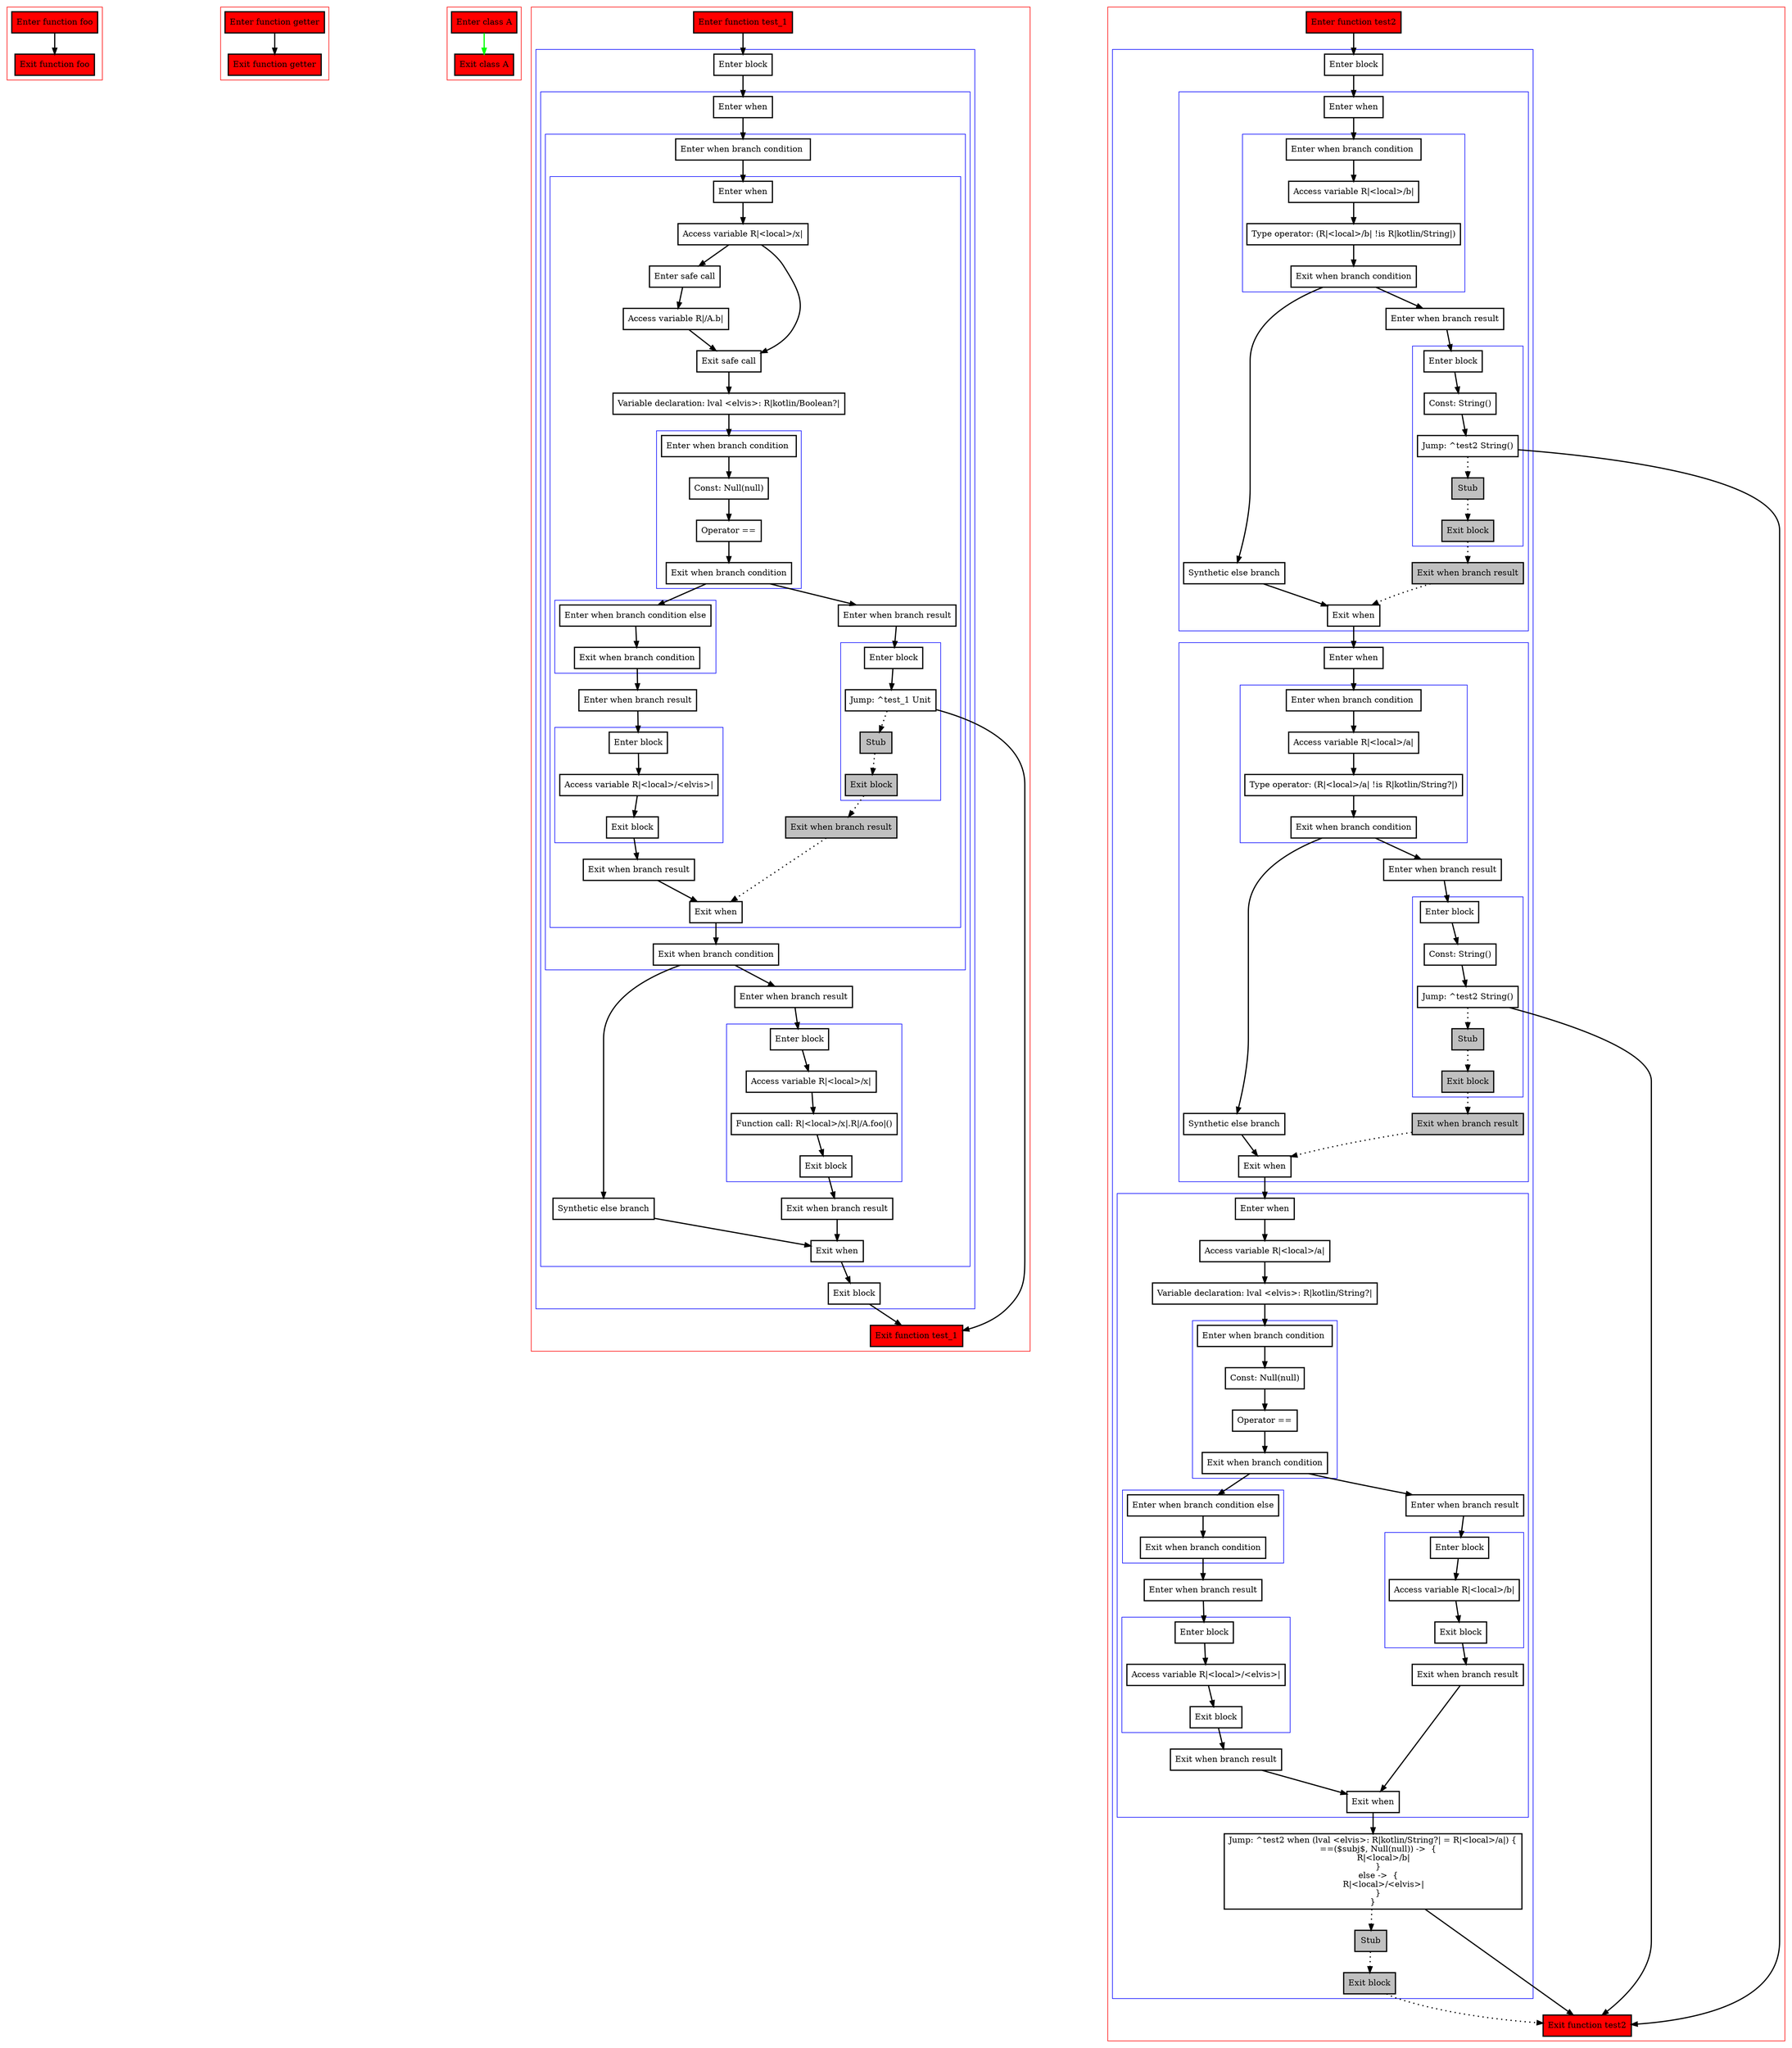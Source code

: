 digraph elvis_kt {
    graph [nodesep=3]
    node [shape=box penwidth=2]
    edge [penwidth=2]

    subgraph cluster_0 {
        color=red
        0 [label="Enter function foo" style="filled" fillcolor=red];
        1 [label="Exit function foo" style="filled" fillcolor=red];
    }
    0 -> {1};

    subgraph cluster_1 {
        color=red
        2 [label="Enter function getter" style="filled" fillcolor=red];
        3 [label="Exit function getter" style="filled" fillcolor=red];
    }
    2 -> {3};

    subgraph cluster_2 {
        color=red
        4 [label="Enter class A" style="filled" fillcolor=red];
        5 [label="Exit class A" style="filled" fillcolor=red];
    }
    4 -> {5} [color=green];

    subgraph cluster_3 {
        color=red
        6 [label="Enter function test_1" style="filled" fillcolor=red];
        subgraph cluster_4 {
            color=blue
            7 [label="Enter block"];
            subgraph cluster_5 {
                color=blue
                8 [label="Enter when"];
                subgraph cluster_6 {
                    color=blue
                    9 [label="Enter when branch condition "];
                    subgraph cluster_7 {
                        color=blue
                        10 [label="Enter when"];
                        11 [label="Access variable R|<local>/x|"];
                        12 [label="Enter safe call"];
                        13 [label="Access variable R|/A.b|"];
                        14 [label="Exit safe call"];
                        15 [label="Variable declaration: lval <elvis>: R|kotlin/Boolean?|"];
                        subgraph cluster_8 {
                            color=blue
                            16 [label="Enter when branch condition "];
                            17 [label="Const: Null(null)"];
                            18 [label="Operator =="];
                            19 [label="Exit when branch condition"];
                        }
                        subgraph cluster_9 {
                            color=blue
                            20 [label="Enter when branch condition else"];
                            21 [label="Exit when branch condition"];
                        }
                        22 [label="Enter when branch result"];
                        subgraph cluster_10 {
                            color=blue
                            23 [label="Enter block"];
                            24 [label="Access variable R|<local>/<elvis>|"];
                            25 [label="Exit block"];
                        }
                        26 [label="Exit when branch result"];
                        27 [label="Enter when branch result"];
                        subgraph cluster_11 {
                            color=blue
                            28 [label="Enter block"];
                            29 [label="Jump: ^test_1 Unit"];
                            30 [label="Stub" style="filled" fillcolor=gray];
                            31 [label="Exit block" style="filled" fillcolor=gray];
                        }
                        32 [label="Exit when branch result" style="filled" fillcolor=gray];
                        33 [label="Exit when"];
                    }
                    34 [label="Exit when branch condition"];
                }
                35 [label="Synthetic else branch"];
                36 [label="Enter when branch result"];
                subgraph cluster_12 {
                    color=blue
                    37 [label="Enter block"];
                    38 [label="Access variable R|<local>/x|"];
                    39 [label="Function call: R|<local>/x|.R|/A.foo|()"];
                    40 [label="Exit block"];
                }
                41 [label="Exit when branch result"];
                42 [label="Exit when"];
            }
            43 [label="Exit block"];
        }
        44 [label="Exit function test_1" style="filled" fillcolor=red];
    }
    6 -> {7};
    7 -> {8};
    8 -> {9};
    9 -> {10};
    10 -> {11};
    11 -> {12 14};
    12 -> {13};
    13 -> {14};
    14 -> {15};
    15 -> {16};
    16 -> {17};
    17 -> {18};
    18 -> {19};
    19 -> {27 20};
    20 -> {21};
    21 -> {22};
    22 -> {23};
    23 -> {24};
    24 -> {25};
    25 -> {26};
    26 -> {33};
    27 -> {28};
    28 -> {29};
    29 -> {44};
    29 -> {30} [style=dotted];
    30 -> {31} [style=dotted];
    31 -> {32} [style=dotted];
    32 -> {33} [style=dotted];
    33 -> {34};
    34 -> {36 35};
    35 -> {42};
    36 -> {37};
    37 -> {38};
    38 -> {39};
    39 -> {40};
    40 -> {41};
    41 -> {42};
    42 -> {43};
    43 -> {44};

    subgraph cluster_13 {
        color=red
        45 [label="Enter function test2" style="filled" fillcolor=red];
        subgraph cluster_14 {
            color=blue
            46 [label="Enter block"];
            subgraph cluster_15 {
                color=blue
                47 [label="Enter when"];
                subgraph cluster_16 {
                    color=blue
                    48 [label="Enter when branch condition "];
                    49 [label="Access variable R|<local>/b|"];
                    50 [label="Type operator: (R|<local>/b| !is R|kotlin/String|)"];
                    51 [label="Exit when branch condition"];
                }
                52 [label="Synthetic else branch"];
                53 [label="Enter when branch result"];
                subgraph cluster_17 {
                    color=blue
                    54 [label="Enter block"];
                    55 [label="Const: String()"];
                    56 [label="Jump: ^test2 String()"];
                    57 [label="Stub" style="filled" fillcolor=gray];
                    58 [label="Exit block" style="filled" fillcolor=gray];
                }
                59 [label="Exit when branch result" style="filled" fillcolor=gray];
                60 [label="Exit when"];
            }
            subgraph cluster_18 {
                color=blue
                61 [label="Enter when"];
                subgraph cluster_19 {
                    color=blue
                    62 [label="Enter when branch condition "];
                    63 [label="Access variable R|<local>/a|"];
                    64 [label="Type operator: (R|<local>/a| !is R|kotlin/String?|)"];
                    65 [label="Exit when branch condition"];
                }
                66 [label="Synthetic else branch"];
                67 [label="Enter when branch result"];
                subgraph cluster_20 {
                    color=blue
                    68 [label="Enter block"];
                    69 [label="Const: String()"];
                    70 [label="Jump: ^test2 String()"];
                    71 [label="Stub" style="filled" fillcolor=gray];
                    72 [label="Exit block" style="filled" fillcolor=gray];
                }
                73 [label="Exit when branch result" style="filled" fillcolor=gray];
                74 [label="Exit when"];
            }
            subgraph cluster_21 {
                color=blue
                75 [label="Enter when"];
                76 [label="Access variable R|<local>/a|"];
                77 [label="Variable declaration: lval <elvis>: R|kotlin/String?|"];
                subgraph cluster_22 {
                    color=blue
                    78 [label="Enter when branch condition "];
                    79 [label="Const: Null(null)"];
                    80 [label="Operator =="];
                    81 [label="Exit when branch condition"];
                }
                subgraph cluster_23 {
                    color=blue
                    82 [label="Enter when branch condition else"];
                    83 [label="Exit when branch condition"];
                }
                84 [label="Enter when branch result"];
                subgraph cluster_24 {
                    color=blue
                    85 [label="Enter block"];
                    86 [label="Access variable R|<local>/<elvis>|"];
                    87 [label="Exit block"];
                }
                88 [label="Exit when branch result"];
                89 [label="Enter when branch result"];
                subgraph cluster_25 {
                    color=blue
                    90 [label="Enter block"];
                    91 [label="Access variable R|<local>/b|"];
                    92 [label="Exit block"];
                }
                93 [label="Exit when branch result"];
                94 [label="Exit when"];
            }
            95 [label="Jump: ^test2 when (lval <elvis>: R|kotlin/String?| = R|<local>/a|) {
    ==($subj$, Null(null)) ->  {
        R|<local>/b|
    }
    else ->  {
        R|<local>/<elvis>|
    }
}
"];
            96 [label="Stub" style="filled" fillcolor=gray];
            97 [label="Exit block" style="filled" fillcolor=gray];
        }
        98 [label="Exit function test2" style="filled" fillcolor=red];
    }
    45 -> {46};
    46 -> {47};
    47 -> {48};
    48 -> {49};
    49 -> {50};
    50 -> {51};
    51 -> {53 52};
    52 -> {60};
    53 -> {54};
    54 -> {55};
    55 -> {56};
    56 -> {98};
    56 -> {57} [style=dotted];
    57 -> {58} [style=dotted];
    58 -> {59} [style=dotted];
    59 -> {60} [style=dotted];
    60 -> {61};
    61 -> {62};
    62 -> {63};
    63 -> {64};
    64 -> {65};
    65 -> {67 66};
    66 -> {74};
    67 -> {68};
    68 -> {69};
    69 -> {70};
    70 -> {98};
    70 -> {71} [style=dotted];
    71 -> {72} [style=dotted];
    72 -> {73} [style=dotted];
    73 -> {74} [style=dotted];
    74 -> {75};
    75 -> {76};
    76 -> {77};
    77 -> {78};
    78 -> {79};
    79 -> {80};
    80 -> {81};
    81 -> {89 82};
    82 -> {83};
    83 -> {84};
    84 -> {85};
    85 -> {86};
    86 -> {87};
    87 -> {88};
    88 -> {94};
    89 -> {90};
    90 -> {91};
    91 -> {92};
    92 -> {93};
    93 -> {94};
    94 -> {95};
    95 -> {98};
    95 -> {96} [style=dotted];
    96 -> {97} [style=dotted];
    97 -> {98} [style=dotted];

}
